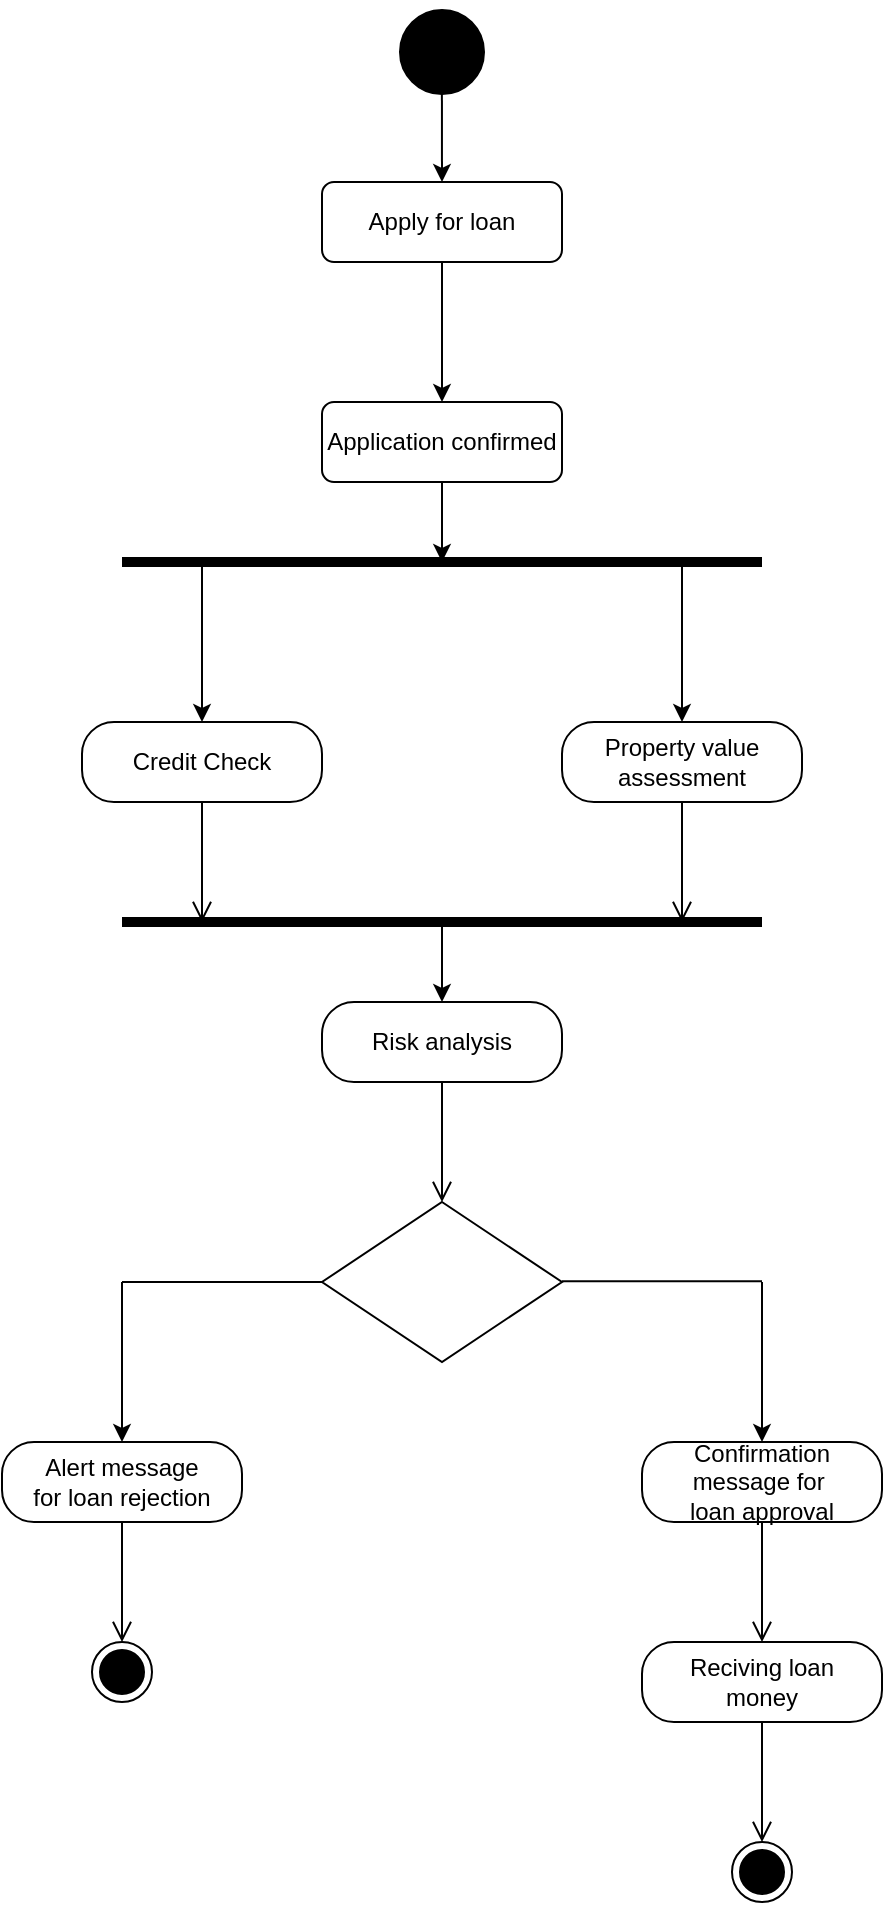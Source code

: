 <mxfile version="25.0.3">
  <diagram name="Page-1" id="6OseNnYFkLB91tPCirCq">
    <mxGraphModel dx="1434" dy="772" grid="1" gridSize="10" guides="1" tooltips="1" connect="1" arrows="1" fold="1" page="1" pageScale="1" pageWidth="850" pageHeight="1100" math="0" shadow="0">
      <root>
        <mxCell id="0" />
        <mxCell id="1" parent="0" />
        <mxCell id="d4egaB-kiZEPP3GCAbGr-1" value="" style="ellipse;html=1;shape=startState;fillColor=#000000;strokeColor=#000000;" vertex="1" parent="1">
          <mxGeometry x="375" width="50" height="50" as="geometry" />
        </mxCell>
        <mxCell id="d4egaB-kiZEPP3GCAbGr-3" value="" style="endArrow=classic;html=1;rounded=0;exitX=0.499;exitY=0.909;exitDx=0;exitDy=0;exitPerimeter=0;" edge="1" parent="1" source="d4egaB-kiZEPP3GCAbGr-1">
          <mxGeometry width="50" height="50" relative="1" as="geometry">
            <mxPoint x="395" y="50" as="sourcePoint" />
            <mxPoint x="400" y="90" as="targetPoint" />
          </mxGeometry>
        </mxCell>
        <mxCell id="d4egaB-kiZEPP3GCAbGr-7" value="Apply for loan" style="rounded=1;whiteSpace=wrap;html=1;glass=0;shadow=0;" vertex="1" parent="1">
          <mxGeometry x="340" y="90" width="120" height="40" as="geometry" />
        </mxCell>
        <mxCell id="d4egaB-kiZEPP3GCAbGr-8" value="" style="endArrow=classic;html=1;rounded=0;exitX=0.5;exitY=1;exitDx=0;exitDy=0;" edge="1" parent="1" source="d4egaB-kiZEPP3GCAbGr-7">
          <mxGeometry width="50" height="50" relative="1" as="geometry">
            <mxPoint x="440" y="250" as="sourcePoint" />
            <mxPoint x="400" y="200" as="targetPoint" />
          </mxGeometry>
        </mxCell>
        <mxCell id="d4egaB-kiZEPP3GCAbGr-9" value="Application confirmed" style="rounded=1;whiteSpace=wrap;html=1;" vertex="1" parent="1">
          <mxGeometry x="340" y="200" width="120" height="40" as="geometry" />
        </mxCell>
        <mxCell id="d4egaB-kiZEPP3GCAbGr-10" value="" style="endArrow=classic;html=1;rounded=0;exitX=0.5;exitY=1;exitDx=0;exitDy=0;" edge="1" parent="1" source="d4egaB-kiZEPP3GCAbGr-9">
          <mxGeometry width="50" height="50" relative="1" as="geometry">
            <mxPoint x="450" y="300" as="sourcePoint" />
            <mxPoint x="400" y="280" as="targetPoint" />
          </mxGeometry>
        </mxCell>
        <mxCell id="d4egaB-kiZEPP3GCAbGr-12" value="" style="endArrow=none;html=1;rounded=0;strokeWidth=5;" edge="1" parent="1">
          <mxGeometry width="50" height="50" relative="1" as="geometry">
            <mxPoint x="240" y="280" as="sourcePoint" />
            <mxPoint x="560" y="280" as="targetPoint" />
            <Array as="points">
              <mxPoint x="400" y="280" />
            </Array>
          </mxGeometry>
        </mxCell>
        <mxCell id="d4egaB-kiZEPP3GCAbGr-13" value="" style="endArrow=classic;html=1;rounded=0;" edge="1" parent="1">
          <mxGeometry width="50" height="50" relative="1" as="geometry">
            <mxPoint x="280" y="280" as="sourcePoint" />
            <mxPoint x="280" y="360" as="targetPoint" />
          </mxGeometry>
        </mxCell>
        <mxCell id="d4egaB-kiZEPP3GCAbGr-14" value="" style="endArrow=classic;html=1;rounded=0;" edge="1" parent="1">
          <mxGeometry width="50" height="50" relative="1" as="geometry">
            <mxPoint x="520" y="280" as="sourcePoint" />
            <mxPoint x="520" y="360" as="targetPoint" />
          </mxGeometry>
        </mxCell>
        <mxCell id="d4egaB-kiZEPP3GCAbGr-15" value="Credit Check" style="rounded=1;whiteSpace=wrap;html=1;arcSize=40;" vertex="1" parent="1">
          <mxGeometry x="220" y="360" width="120" height="40" as="geometry" />
        </mxCell>
        <mxCell id="d4egaB-kiZEPP3GCAbGr-16" value="" style="edgeStyle=orthogonalEdgeStyle;html=1;verticalAlign=bottom;endArrow=open;endSize=8;rounded=0;" edge="1" source="d4egaB-kiZEPP3GCAbGr-15" parent="1">
          <mxGeometry relative="1" as="geometry">
            <mxPoint x="280" y="460" as="targetPoint" />
          </mxGeometry>
        </mxCell>
        <mxCell id="d4egaB-kiZEPP3GCAbGr-17" value="Property value&lt;div&gt;assessment&lt;/div&gt;" style="rounded=1;whiteSpace=wrap;html=1;arcSize=40;" vertex="1" parent="1">
          <mxGeometry x="460" y="360" width="120" height="40" as="geometry" />
        </mxCell>
        <mxCell id="d4egaB-kiZEPP3GCAbGr-18" value="" style="edgeStyle=orthogonalEdgeStyle;html=1;verticalAlign=bottom;endArrow=open;endSize=8;rounded=0;" edge="1" source="d4egaB-kiZEPP3GCAbGr-17" parent="1">
          <mxGeometry relative="1" as="geometry">
            <mxPoint x="520" y="460" as="targetPoint" />
          </mxGeometry>
        </mxCell>
        <mxCell id="d4egaB-kiZEPP3GCAbGr-19" value="" style="endArrow=none;html=1;rounded=0;strokeWidth=5;" edge="1" parent="1">
          <mxGeometry width="50" height="50" relative="1" as="geometry">
            <mxPoint x="240" y="460" as="sourcePoint" />
            <mxPoint x="560" y="460" as="targetPoint" />
            <Array as="points">
              <mxPoint x="400" y="460" />
            </Array>
          </mxGeometry>
        </mxCell>
        <mxCell id="d4egaB-kiZEPP3GCAbGr-20" value="Risk analysis" style="rounded=1;whiteSpace=wrap;html=1;arcSize=40;" vertex="1" parent="1">
          <mxGeometry x="340" y="500" width="120" height="40" as="geometry" />
        </mxCell>
        <mxCell id="d4egaB-kiZEPP3GCAbGr-21" value="" style="edgeStyle=orthogonalEdgeStyle;html=1;verticalAlign=bottom;endArrow=open;endSize=8;rounded=0;" edge="1" source="d4egaB-kiZEPP3GCAbGr-20" parent="1">
          <mxGeometry relative="1" as="geometry">
            <mxPoint x="400" y="600" as="targetPoint" />
          </mxGeometry>
        </mxCell>
        <mxCell id="d4egaB-kiZEPP3GCAbGr-22" value="" style="endArrow=classic;html=1;rounded=0;entryX=0.5;entryY=0;entryDx=0;entryDy=0;" edge="1" parent="1" target="d4egaB-kiZEPP3GCAbGr-20">
          <mxGeometry width="50" height="50" relative="1" as="geometry">
            <mxPoint x="400" y="460" as="sourcePoint" />
            <mxPoint x="560" y="490" as="targetPoint" />
          </mxGeometry>
        </mxCell>
        <mxCell id="d4egaB-kiZEPP3GCAbGr-23" value="" style="rhombus;whiteSpace=wrap;html=1;" vertex="1" parent="1">
          <mxGeometry x="340" y="600" width="120" height="80" as="geometry" />
        </mxCell>
        <mxCell id="d4egaB-kiZEPP3GCAbGr-24" value="" style="endArrow=none;html=1;rounded=0;entryX=0;entryY=0.5;entryDx=0;entryDy=0;" edge="1" parent="1" target="d4egaB-kiZEPP3GCAbGr-23">
          <mxGeometry width="50" height="50" relative="1" as="geometry">
            <mxPoint x="240" y="640" as="sourcePoint" />
            <mxPoint x="290" y="615" as="targetPoint" />
          </mxGeometry>
        </mxCell>
        <mxCell id="d4egaB-kiZEPP3GCAbGr-25" value="" style="endArrow=none;html=1;rounded=0;entryX=0;entryY=0.5;entryDx=0;entryDy=0;" edge="1" parent="1">
          <mxGeometry width="50" height="50" relative="1" as="geometry">
            <mxPoint x="460" y="639.66" as="sourcePoint" />
            <mxPoint x="560" y="639.66" as="targetPoint" />
          </mxGeometry>
        </mxCell>
        <mxCell id="d4egaB-kiZEPP3GCAbGr-28" value="" style="endArrow=classic;html=1;rounded=0;" edge="1" parent="1">
          <mxGeometry width="50" height="50" relative="1" as="geometry">
            <mxPoint x="240" y="640" as="sourcePoint" />
            <mxPoint x="240" y="720" as="targetPoint" />
          </mxGeometry>
        </mxCell>
        <mxCell id="d4egaB-kiZEPP3GCAbGr-29" value="" style="endArrow=classic;html=1;rounded=0;" edge="1" parent="1">
          <mxGeometry width="50" height="50" relative="1" as="geometry">
            <mxPoint x="560" y="640" as="sourcePoint" />
            <mxPoint x="560" y="720" as="targetPoint" />
          </mxGeometry>
        </mxCell>
        <mxCell id="d4egaB-kiZEPP3GCAbGr-30" value="Alert message&lt;div&gt;for loan rejection&lt;/div&gt;" style="rounded=1;whiteSpace=wrap;html=1;arcSize=40;" vertex="1" parent="1">
          <mxGeometry x="180" y="720" width="120" height="40" as="geometry" />
        </mxCell>
        <mxCell id="d4egaB-kiZEPP3GCAbGr-31" value="" style="edgeStyle=orthogonalEdgeStyle;html=1;verticalAlign=bottom;endArrow=open;endSize=8;rounded=0;" edge="1" source="d4egaB-kiZEPP3GCAbGr-30" parent="1">
          <mxGeometry relative="1" as="geometry">
            <mxPoint x="240" y="820" as="targetPoint" />
          </mxGeometry>
        </mxCell>
        <mxCell id="d4egaB-kiZEPP3GCAbGr-32" value="Confirmation message for&amp;nbsp;&lt;div&gt;loan approval&lt;/div&gt;" style="rounded=1;whiteSpace=wrap;html=1;arcSize=40;" vertex="1" parent="1">
          <mxGeometry x="500" y="720" width="120" height="40" as="geometry" />
        </mxCell>
        <mxCell id="d4egaB-kiZEPP3GCAbGr-33" value="" style="edgeStyle=orthogonalEdgeStyle;html=1;verticalAlign=bottom;endArrow=open;endSize=8;rounded=0;" edge="1" parent="1" source="d4egaB-kiZEPP3GCAbGr-32">
          <mxGeometry relative="1" as="geometry">
            <mxPoint x="560" y="820" as="targetPoint" />
          </mxGeometry>
        </mxCell>
        <mxCell id="d4egaB-kiZEPP3GCAbGr-34" value="" style="ellipse;html=1;shape=endState;fillColor=#000000;strokeColor=default;strokeWidth=1;" vertex="1" parent="1">
          <mxGeometry x="225" y="820" width="30" height="30" as="geometry" />
        </mxCell>
        <mxCell id="d4egaB-kiZEPP3GCAbGr-35" value="Reciving loan&lt;div&gt;money&lt;/div&gt;" style="rounded=1;whiteSpace=wrap;html=1;arcSize=40;" vertex="1" parent="1">
          <mxGeometry x="500" y="820" width="120" height="40" as="geometry" />
        </mxCell>
        <mxCell id="d4egaB-kiZEPP3GCAbGr-36" value="" style="edgeStyle=orthogonalEdgeStyle;html=1;verticalAlign=bottom;endArrow=open;endSize=8;rounded=0;" edge="1" source="d4egaB-kiZEPP3GCAbGr-35" parent="1">
          <mxGeometry relative="1" as="geometry">
            <mxPoint x="560" y="920" as="targetPoint" />
          </mxGeometry>
        </mxCell>
        <mxCell id="d4egaB-kiZEPP3GCAbGr-37" value="" style="ellipse;html=1;shape=endState;fillColor=#000000;strokeColor=default;strokeWidth=1;" vertex="1" parent="1">
          <mxGeometry x="545" y="920" width="30" height="30" as="geometry" />
        </mxCell>
      </root>
    </mxGraphModel>
  </diagram>
</mxfile>
